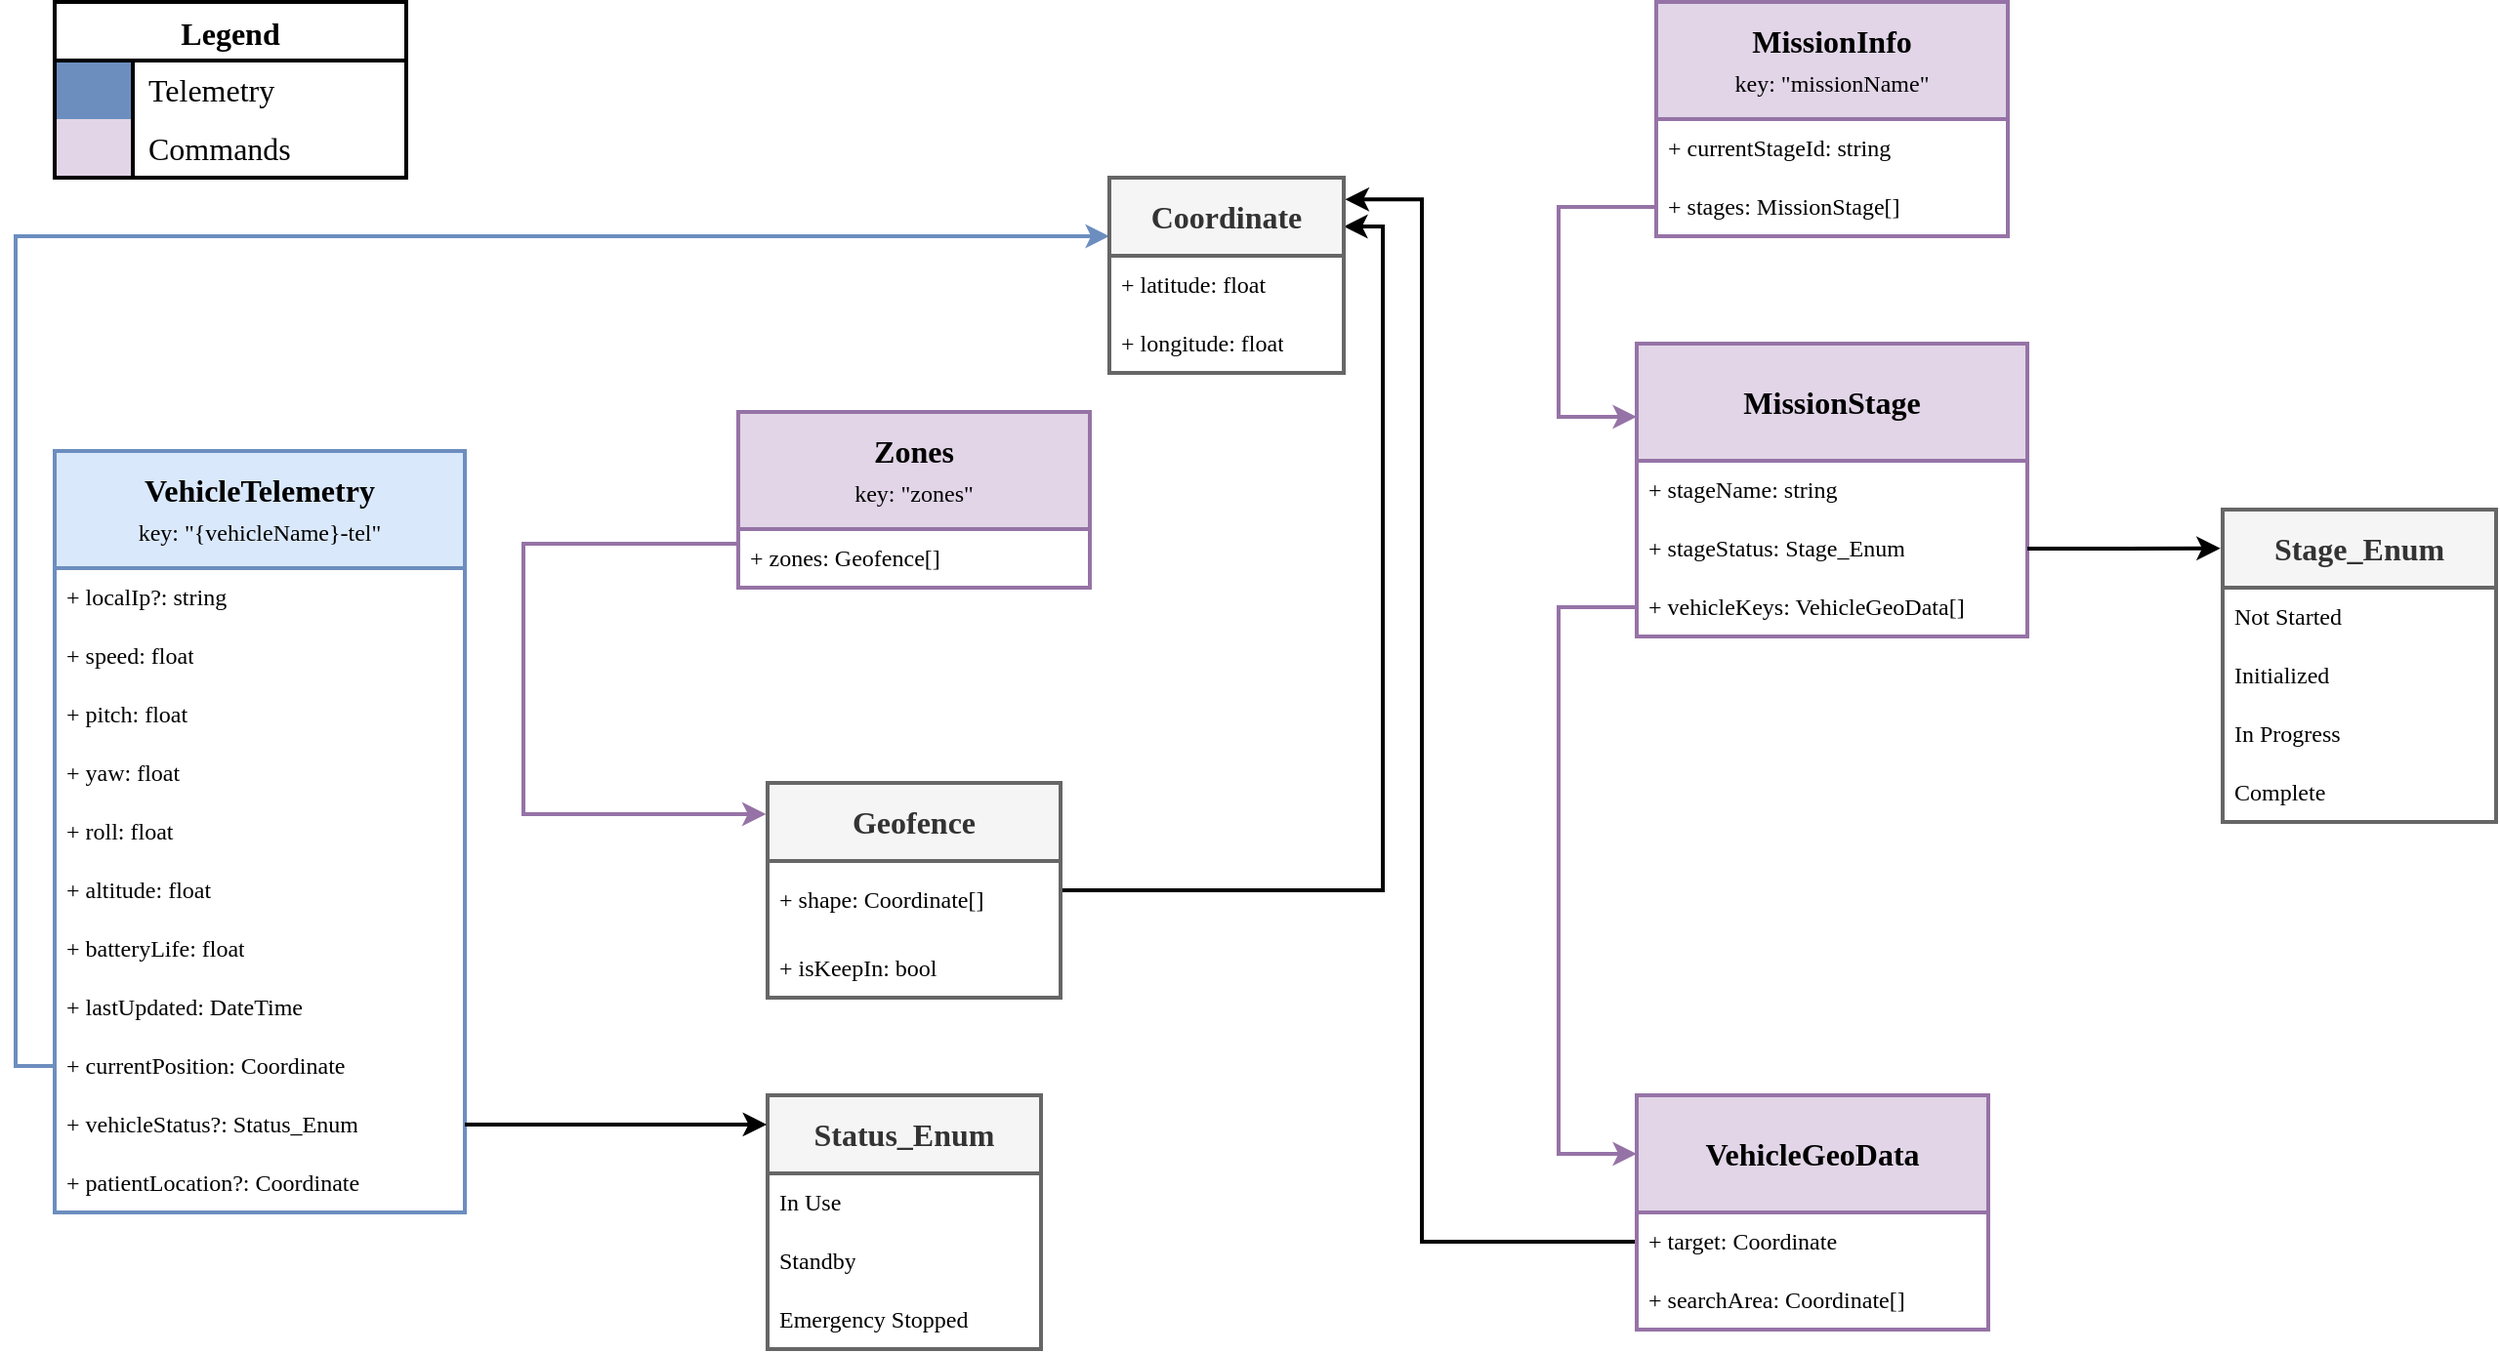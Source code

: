 <mxfile version="24.6.3" type="onedrive">
  <diagram name="Page-1" id="ZVBOZOPymjg8OdqwbYo4">
    <mxGraphModel grid="1" page="1" gridSize="10" guides="1" tooltips="1" connect="1" arrows="1" fold="1" pageScale="1" pageWidth="1100" pageHeight="850" math="0" shadow="0">
      <root>
        <mxCell id="0" />
        <mxCell id="1" parent="0" />
        <mxCell id="JBOzCxyKF4kcGiybDYba-2" value="&lt;font style=&quot;&quot;&gt;&lt;font style=&quot;font-size: 16px;&quot;&gt;VehicleTelemetry &lt;/font&gt;&lt;br&gt;&lt;span style=&quot;font-size: 12px; font-weight: normal;&quot;&gt;key: &quot;{vehicleName}-tel&quot;&lt;/span&gt;&lt;/font&gt;" style="swimlane;fontStyle=1;childLayout=stackLayout;horizontal=1;startSize=60;horizontalStack=0;resizeParent=1;resizeParentMax=0;resizeLast=0;collapsible=1;marginBottom=0;whiteSpace=wrap;html=1;fontFamily=Sen;fontSource=https%3A%2F%2Ffonts.googleapis.com%2Fcss%3Ffamily%3DSen;fontSize=16;strokeWidth=2;fillColor=#dae8fc;strokeColor=#6c8ebf;" vertex="1" parent="1">
          <mxGeometry x="-1020" y="290" width="210" height="390" as="geometry" />
        </mxCell>
        <mxCell id="JBOzCxyKF4kcGiybDYba-22" value="+ localIp?: string" style="text;strokeColor=none;fillColor=none;align=left;verticalAlign=middle;spacingLeft=4;spacingRight=4;overflow=hidden;points=[[0,0.5],[1,0.5]];portConstraint=eastwest;rotatable=0;whiteSpace=wrap;html=1;fontFamily=Sen;fontSource=https%3A%2F%2Ffonts.googleapis.com%2Fcss%3Ffamily%3DSen;" vertex="1" parent="JBOzCxyKF4kcGiybDYba-2">
          <mxGeometry y="60" width="210" height="30" as="geometry" />
        </mxCell>
        <mxCell id="JBOzCxyKF4kcGiybDYba-3" value="+ speed: float" style="text;strokeColor=none;fillColor=none;align=left;verticalAlign=middle;spacingLeft=4;spacingRight=4;overflow=hidden;points=[[0,0.5],[1,0.5]];portConstraint=eastwest;rotatable=0;whiteSpace=wrap;html=1;fontFamily=Sen;fontSource=https%3A%2F%2Ffonts.googleapis.com%2Fcss%3Ffamily%3DSen;" vertex="1" parent="JBOzCxyKF4kcGiybDYba-2">
          <mxGeometry y="90" width="210" height="30" as="geometry" />
        </mxCell>
        <mxCell id="JBOzCxyKF4kcGiybDYba-4" value="+ pitch: float" style="text;strokeColor=none;fillColor=none;align=left;verticalAlign=middle;spacingLeft=4;spacingRight=4;overflow=hidden;points=[[0,0.5],[1,0.5]];portConstraint=eastwest;rotatable=0;whiteSpace=wrap;html=1;fontFamily=Sen;fontSource=https%3A%2F%2Ffonts.googleapis.com%2Fcss%3Ffamily%3DSen;" vertex="1" parent="JBOzCxyKF4kcGiybDYba-2">
          <mxGeometry y="120" width="210" height="30" as="geometry" />
        </mxCell>
        <mxCell id="JBOzCxyKF4kcGiybDYba-5" value="+ yaw: float" style="text;strokeColor=none;fillColor=none;align=left;verticalAlign=middle;spacingLeft=4;spacingRight=4;overflow=hidden;points=[[0,0.5],[1,0.5]];portConstraint=eastwest;rotatable=0;whiteSpace=wrap;html=1;fontFamily=Sen;fontSource=https%3A%2F%2Ffonts.googleapis.com%2Fcss%3Ffamily%3DSen;" vertex="1" parent="JBOzCxyKF4kcGiybDYba-2">
          <mxGeometry y="150" width="210" height="30" as="geometry" />
        </mxCell>
        <mxCell id="JBOzCxyKF4kcGiybDYba-9" value="+ roll: float" style="text;strokeColor=none;fillColor=none;align=left;verticalAlign=middle;spacingLeft=4;spacingRight=4;overflow=hidden;points=[[0,0.5],[1,0.5]];portConstraint=eastwest;rotatable=0;whiteSpace=wrap;html=1;fontFamily=Sen;fontSource=https%3A%2F%2Ffonts.googleapis.com%2Fcss%3Ffamily%3DSen;" vertex="1" parent="JBOzCxyKF4kcGiybDYba-2">
          <mxGeometry y="180" width="210" height="30" as="geometry" />
        </mxCell>
        <mxCell id="JBOzCxyKF4kcGiybDYba-8" value="+ altitude: float" style="text;strokeColor=none;fillColor=none;align=left;verticalAlign=middle;spacingLeft=4;spacingRight=4;overflow=hidden;points=[[0,0.5],[1,0.5]];portConstraint=eastwest;rotatable=0;whiteSpace=wrap;html=1;fontFamily=Sen;fontSource=https%3A%2F%2Ffonts.googleapis.com%2Fcss%3Ffamily%3DSen;" vertex="1" parent="JBOzCxyKF4kcGiybDYba-2">
          <mxGeometry y="210" width="210" height="30" as="geometry" />
        </mxCell>
        <mxCell id="JBOzCxyKF4kcGiybDYba-7" value="+ batteryLife: float" style="text;strokeColor=none;fillColor=none;align=left;verticalAlign=middle;spacingLeft=4;spacingRight=4;overflow=hidden;points=[[0,0.5],[1,0.5]];portConstraint=eastwest;rotatable=0;whiteSpace=wrap;html=1;fontFamily=Sen;fontSource=https%3A%2F%2Ffonts.googleapis.com%2Fcss%3Ffamily%3DSen;" vertex="1" parent="JBOzCxyKF4kcGiybDYba-2">
          <mxGeometry y="240" width="210" height="30" as="geometry" />
        </mxCell>
        <mxCell id="JBOzCxyKF4kcGiybDYba-6" value="+ lastUpdated: DateTime" style="text;strokeColor=none;fillColor=none;align=left;verticalAlign=middle;spacingLeft=4;spacingRight=4;overflow=hidden;points=[[0,0.5],[1,0.5]];portConstraint=eastwest;rotatable=0;whiteSpace=wrap;html=1;fontFamily=Sen;fontSource=https%3A%2F%2Ffonts.googleapis.com%2Fcss%3Ffamily%3DSen;" vertex="1" parent="JBOzCxyKF4kcGiybDYba-2">
          <mxGeometry y="270" width="210" height="30" as="geometry" />
        </mxCell>
        <mxCell id="JBOzCxyKF4kcGiybDYba-42" value="+ currentPosition: Coordinate" style="text;strokeColor=none;fillColor=none;align=left;verticalAlign=middle;spacingLeft=4;spacingRight=4;overflow=hidden;points=[[0,0.5],[1,0.5]];portConstraint=eastwest;rotatable=0;whiteSpace=wrap;html=1;fontFamily=Sen;fontSource=https%3A%2F%2Ffonts.googleapis.com%2Fcss%3Ffamily%3DSen;" vertex="1" parent="JBOzCxyKF4kcGiybDYba-2">
          <mxGeometry y="300" width="210" height="30" as="geometry" />
        </mxCell>
        <mxCell id="o4jwhLANQ3BsJ6v3ssTc-2" value="+ vehicleStatus?: Status_Enum" style="text;strokeColor=none;fillColor=none;align=left;verticalAlign=middle;spacingLeft=4;spacingRight=4;overflow=hidden;points=[[0,0.5],[1,0.5]];portConstraint=eastwest;rotatable=0;whiteSpace=wrap;html=1;fontFamily=Sen;fontSource=https%3A%2F%2Ffonts.googleapis.com%2Fcss%3Ffamily%3DSen;" vertex="1" parent="JBOzCxyKF4kcGiybDYba-2">
          <mxGeometry y="330" width="210" height="30" as="geometry" />
        </mxCell>
        <mxCell id="--DR1wKfRveWgKbTQpy6-1" value="+ patientLocation?: Coordinate" style="text;strokeColor=none;fillColor=none;align=left;verticalAlign=middle;spacingLeft=4;spacingRight=4;overflow=hidden;points=[[0,0.5],[1,0.5]];portConstraint=eastwest;rotatable=0;whiteSpace=wrap;html=1;fontFamily=Sen;fontSource=https%3A%2F%2Ffonts.googleapis.com%2Fcss%3Ffamily%3DSen;" vertex="1" parent="JBOzCxyKF4kcGiybDYba-2">
          <mxGeometry y="360" width="210" height="30" as="geometry" />
        </mxCell>
        <mxCell id="tJRRS9a5sce-Qi3CrdKS-4" style="edgeStyle=orthogonalEdgeStyle;rounded=0;orthogonalLoop=1;jettySize=auto;html=1;entryX=1.006;entryY=0.111;entryDx=0;entryDy=0;exitX=0;exitY=0.5;exitDx=0;exitDy=0;strokeWidth=2;entryPerimeter=0;" edge="1" parent="1" source="JBOzCxyKF4kcGiybDYba-23" target="JBOzCxyKF4kcGiybDYba-11">
          <mxGeometry relative="1" as="geometry">
            <Array as="points">
              <mxPoint x="-320" y="695" />
              <mxPoint x="-320" y="161" />
            </Array>
          </mxGeometry>
        </mxCell>
        <mxCell id="JBOzCxyKF4kcGiybDYba-21" value="&lt;font style=&quot;&quot;&gt;&lt;font style=&quot;font-size: 16px;&quot;&gt;VehicleGeoData&lt;/font&gt;&lt;br&gt;&lt;/font&gt;" style="swimlane;fontStyle=1;childLayout=stackLayout;horizontal=1;startSize=60;horizontalStack=0;resizeParent=1;resizeParentMax=0;resizeLast=0;collapsible=1;marginBottom=0;whiteSpace=wrap;html=1;fontFamily=Sen;fontSource=https%3A%2F%2Ffonts.googleapis.com%2Fcss%3Ffamily%3DSen;fontSize=16;strokeWidth=2;fillColor=#e1d5e7;strokeColor=#9673a6;" vertex="1" parent="1">
          <mxGeometry x="-210" y="620" width="180" height="120" as="geometry" />
        </mxCell>
        <mxCell id="JBOzCxyKF4kcGiybDYba-23" value="+ target: Coordinate" style="text;strokeColor=none;fillColor=none;align=left;verticalAlign=middle;spacingLeft=4;spacingRight=4;overflow=hidden;points=[[0,0.5],[1,0.5]];portConstraint=eastwest;rotatable=0;whiteSpace=wrap;html=1;fontFamily=Sen;fontSource=https%3A%2F%2Ffonts.googleapis.com%2Fcss%3Ffamily%3DSen;" vertex="1" parent="JBOzCxyKF4kcGiybDYba-21">
          <mxGeometry y="60" width="180" height="30" as="geometry" />
        </mxCell>
        <mxCell id="JBOzCxyKF4kcGiybDYba-24" value="+ searchArea: Coordinate[]" style="text;strokeColor=none;fillColor=none;align=left;verticalAlign=middle;spacingLeft=4;spacingRight=4;overflow=hidden;points=[[0,0.5],[1,0.5]];portConstraint=eastwest;rotatable=0;whiteSpace=wrap;html=1;fontFamily=Sen;fontSource=https%3A%2F%2Ffonts.googleapis.com%2Fcss%3Ffamily%3DSen;" vertex="1" parent="JBOzCxyKF4kcGiybDYba-21">
          <mxGeometry y="90" width="180" height="30" as="geometry" />
        </mxCell>
        <mxCell id="7jIuEses9-9phUZ3NibQ-2" value="&lt;font style=&quot;&quot;&gt;&lt;font style=&quot;font-size: 16px;&quot;&gt;Zones&lt;/font&gt;&lt;br&gt;&lt;span style=&quot;font-size: 12px; font-weight: normal;&quot;&gt;key: &quot;zones&quot;&lt;/span&gt;&lt;/font&gt;" style="swimlane;fontStyle=1;childLayout=stackLayout;horizontal=1;startSize=60;horizontalStack=0;resizeParent=1;resizeParentMax=0;resizeLast=0;collapsible=1;marginBottom=0;whiteSpace=wrap;html=1;fontFamily=Sen;fontSource=https%3A%2F%2Ffonts.googleapis.com%2Fcss%3Ffamily%3DSen;fontSize=16;strokeWidth=2;fillColor=#e1d5e7;strokeColor=#9673a6;" vertex="1" parent="1">
          <mxGeometry x="-670" y="270" width="180" height="90" as="geometry" />
        </mxCell>
        <mxCell id="7jIuEses9-9phUZ3NibQ-3" value="+ zones: Geofence[]" style="text;strokeColor=none;fillColor=none;align=left;verticalAlign=middle;spacingLeft=4;spacingRight=4;overflow=hidden;points=[[0,0.5],[1,0.5]];portConstraint=eastwest;rotatable=0;whiteSpace=wrap;html=1;fontFamily=Sen;fontSource=https%3A%2F%2Ffonts.googleapis.com%2Fcss%3Ffamily%3DSen;" vertex="1" parent="7jIuEses9-9phUZ3NibQ-2">
          <mxGeometry y="60" width="180" height="30" as="geometry" />
        </mxCell>
        <mxCell id="tJRRS9a5sce-Qi3CrdKS-2" style="edgeStyle=orthogonalEdgeStyle;rounded=0;orthogonalLoop=1;jettySize=auto;html=1;entryX=1;entryY=0.25;entryDx=0;entryDy=0;strokeWidth=2;" edge="1" parent="1" source="7jIuEses9-9phUZ3NibQ-4" target="JBOzCxyKF4kcGiybDYba-11">
          <mxGeometry relative="1" as="geometry">
            <Array as="points">
              <mxPoint x="-340" y="515" />
              <mxPoint x="-340" y="175" />
            </Array>
          </mxGeometry>
        </mxCell>
        <mxCell id="7jIuEses9-9phUZ3NibQ-4" value="&lt;font style=&quot;&quot;&gt;&lt;font style=&quot;font-size: 16px;&quot;&gt;Geofence&lt;/font&gt;&lt;br&gt;&lt;/font&gt;" style="swimlane;fontStyle=1;childLayout=stackLayout;horizontal=1;startSize=40;horizontalStack=0;resizeParent=1;resizeParentMax=0;resizeLast=0;collapsible=1;marginBottom=0;whiteSpace=wrap;html=1;fontFamily=Sen;fontSource=https%3A%2F%2Ffonts.googleapis.com%2Fcss%3Ffamily%3DSen;fontSize=16;strokeWidth=2;fillColor=#f5f5f5;fontColor=#333333;strokeColor=#666666;" vertex="1" parent="1">
          <mxGeometry x="-655" y="460" width="150" height="110" as="geometry" />
        </mxCell>
        <mxCell id="7jIuEses9-9phUZ3NibQ-6" value="+ shape: Coordinate[]" style="text;strokeColor=none;fillColor=none;align=left;verticalAlign=middle;spacingLeft=4;spacingRight=4;overflow=hidden;points=[[0,0.5],[1,0.5]];portConstraint=eastwest;rotatable=0;whiteSpace=wrap;html=1;fontFamily=Sen;fontSource=https%3A%2F%2Ffonts.googleapis.com%2Fcss%3Ffamily%3DSen;" vertex="1" parent="7jIuEses9-9phUZ3NibQ-4">
          <mxGeometry y="40" width="150" height="40" as="geometry" />
        </mxCell>
        <mxCell id="7jIuEses9-9phUZ3NibQ-5" value="+ isKeepIn: bool" style="text;strokeColor=none;fillColor=none;align=left;verticalAlign=middle;spacingLeft=4;spacingRight=4;overflow=hidden;points=[[0,0.5],[1,0.5]];portConstraint=eastwest;rotatable=0;whiteSpace=wrap;html=1;fontFamily=Sen;fontSource=https%3A%2F%2Ffonts.googleapis.com%2Fcss%3Ffamily%3DSen;" vertex="1" parent="7jIuEses9-9phUZ3NibQ-4">
          <mxGeometry y="80" width="150" height="30" as="geometry" />
        </mxCell>
        <mxCell id="UAhzRjT6HhTKyUCTO6og-1" value="" style="edgeStyle=orthogonalEdgeStyle;rounded=0;orthogonalLoop=1;jettySize=auto;html=1;strokeWidth=2;fillColor=#dae8fc;strokeColor=#6c8ebf;exitX=0;exitY=0.5;exitDx=0;exitDy=0;" edge="1" parent="1" source="JBOzCxyKF4kcGiybDYba-42" target="JBOzCxyKF4kcGiybDYba-11">
          <mxGeometry relative="1" as="geometry">
            <mxPoint x="-590" y="130" as="targetPoint" />
            <Array as="points">
              <mxPoint x="-1040" y="605" />
              <mxPoint x="-1040" y="180" />
              <mxPoint x="-460" y="180" />
            </Array>
            <mxPoint x="-810" y="585" as="sourcePoint" />
          </mxGeometry>
        </mxCell>
        <mxCell id="JBOzCxyKF4kcGiybDYba-11" value="&lt;font style=&quot;&quot;&gt;&lt;font style=&quot;font-size: 16px;&quot;&gt;Coordinate&lt;/font&gt;&lt;br&gt;&lt;/font&gt;" style="swimlane;fontStyle=1;childLayout=stackLayout;horizontal=1;startSize=40;horizontalStack=0;resizeParent=1;resizeParentMax=0;resizeLast=0;collapsible=1;marginBottom=0;whiteSpace=wrap;html=1;fontFamily=Sen;fontSource=https%3A%2F%2Ffonts.googleapis.com%2Fcss%3Ffamily%3DSen;fontSize=16;strokeWidth=2;fillColor=#f5f5f5;fontColor=#333333;strokeColor=#666666;" vertex="1" parent="1">
          <mxGeometry x="-480" y="150" width="120" height="100" as="geometry" />
        </mxCell>
        <mxCell id="JBOzCxyKF4kcGiybDYba-12" value="+ latitude: float" style="text;strokeColor=none;fillColor=none;align=left;verticalAlign=middle;spacingLeft=4;spacingRight=4;overflow=hidden;points=[[0,0.5],[1,0.5]];portConstraint=eastwest;rotatable=0;whiteSpace=wrap;html=1;fontFamily=Sen;fontSource=https%3A%2F%2Ffonts.googleapis.com%2Fcss%3Ffamily%3DSen;" vertex="1" parent="JBOzCxyKF4kcGiybDYba-11">
          <mxGeometry y="40" width="120" height="30" as="geometry" />
        </mxCell>
        <mxCell id="JBOzCxyKF4kcGiybDYba-13" value="+ longitude: float" style="text;strokeColor=none;fillColor=none;align=left;verticalAlign=middle;spacingLeft=4;spacingRight=4;overflow=hidden;points=[[0,0.5],[1,0.5]];portConstraint=eastwest;rotatable=0;whiteSpace=wrap;html=1;fontFamily=Sen;fontSource=https%3A%2F%2Ffonts.googleapis.com%2Fcss%3Ffamily%3DSen;" vertex="1" parent="JBOzCxyKF4kcGiybDYba-11">
          <mxGeometry y="70" width="120" height="30" as="geometry" />
        </mxCell>
        <mxCell id="HnAsZbLMKMywxmPnx5cG-5" value="&lt;font style=&quot;&quot;&gt;&lt;font style=&quot;font-size: 16px;&quot;&gt;Stage_Enum&lt;/font&gt;&lt;br&gt;&lt;/font&gt;" style="swimlane;fontStyle=1;childLayout=stackLayout;horizontal=1;startSize=40;horizontalStack=0;resizeParent=1;resizeParentMax=0;resizeLast=0;collapsible=1;marginBottom=0;whiteSpace=wrap;html=1;fontFamily=Sen;fontSource=https%3A%2F%2Ffonts.googleapis.com%2Fcss%3Ffamily%3DSen;fontSize=16;strokeWidth=2;fillColor=#f5f5f5;fontColor=#333333;strokeColor=#666666;" vertex="1" parent="1">
          <mxGeometry x="90" y="320" width="140" height="160" as="geometry" />
        </mxCell>
        <mxCell id="HnAsZbLMKMywxmPnx5cG-6" value="Not Started&lt;span style=&quot;white-space: pre;&quot;&gt; &lt;/span&gt;" style="text;strokeColor=none;fillColor=none;align=left;verticalAlign=middle;spacingLeft=4;spacingRight=4;overflow=hidden;points=[[0,0.5],[1,0.5]];portConstraint=eastwest;rotatable=0;whiteSpace=wrap;html=1;fontFamily=Sen;fontSource=https%3A%2F%2Ffonts.googleapis.com%2Fcss%3Ffamily%3DSen;" vertex="1" parent="HnAsZbLMKMywxmPnx5cG-5">
          <mxGeometry y="40" width="140" height="30" as="geometry" />
        </mxCell>
        <mxCell id="HnAsZbLMKMywxmPnx5cG-11" value="Initialized" style="text;strokeColor=none;fillColor=none;align=left;verticalAlign=middle;spacingLeft=4;spacingRight=4;overflow=hidden;points=[[0,0.5],[1,0.5]];portConstraint=eastwest;rotatable=0;whiteSpace=wrap;html=1;fontFamily=Sen;fontSource=https%3A%2F%2Ffonts.googleapis.com%2Fcss%3Ffamily%3DSen;" vertex="1" parent="HnAsZbLMKMywxmPnx5cG-5">
          <mxGeometry y="70" width="140" height="30" as="geometry" />
        </mxCell>
        <mxCell id="HnAsZbLMKMywxmPnx5cG-7" value="In Progress" style="text;strokeColor=none;fillColor=none;align=left;verticalAlign=middle;spacingLeft=4;spacingRight=4;overflow=hidden;points=[[0,0.5],[1,0.5]];portConstraint=eastwest;rotatable=0;whiteSpace=wrap;html=1;fontFamily=Sen;fontSource=https%3A%2F%2Ffonts.googleapis.com%2Fcss%3Ffamily%3DSen;" vertex="1" parent="HnAsZbLMKMywxmPnx5cG-5">
          <mxGeometry y="100" width="140" height="30" as="geometry" />
        </mxCell>
        <mxCell id="HnAsZbLMKMywxmPnx5cG-8" value="Complete" style="text;strokeColor=none;fillColor=none;align=left;verticalAlign=middle;spacingLeft=4;spacingRight=4;overflow=hidden;points=[[0,0.5],[1,0.5]];portConstraint=eastwest;rotatable=0;whiteSpace=wrap;html=1;fontFamily=Sen;fontSource=https%3A%2F%2Ffonts.googleapis.com%2Fcss%3Ffamily%3DSen;" vertex="1" parent="HnAsZbLMKMywxmPnx5cG-5">
          <mxGeometry y="130" width="140" height="30" as="geometry" />
        </mxCell>
        <mxCell id="f2xGlYsWyJnSL1-jIEG4-2" value="" style="group;strokeWidth=2;imageWidth=22;imageHeight=22;" connectable="0" vertex="1" parent="1">
          <mxGeometry x="-1020" y="60" width="180" height="90" as="geometry" />
        </mxCell>
        <mxCell id="NCcOp1txf7NKBa47dfzq-38" value="" style="rounded=0;whiteSpace=wrap;html=1;fillColor=#6C8EBF;strokeColor=none;" vertex="1" parent="f2xGlYsWyJnSL1-jIEG4-2">
          <mxGeometry y="30" width="40" height="30" as="geometry" />
        </mxCell>
        <mxCell id="f2xGlYsWyJnSL1-jIEG4-1" value="" style="rounded=0;whiteSpace=wrap;html=1;fillColor=#e1d5e7;strokeColor=none;" vertex="1" parent="f2xGlYsWyJnSL1-jIEG4-2">
          <mxGeometry y="60" width="40" height="30" as="geometry" />
        </mxCell>
        <mxCell id="NCcOp1txf7NKBa47dfzq-28" value="Legend" style="shape=table;startSize=30;container=1;collapsible=0;childLayout=tableLayout;fixedRows=1;rowLines=0;fontStyle=1;fontSize=16;fontFamily=Sen;fontSource=https%3A%2F%2Ffonts.googleapis.com%2Fcss%3Ffamily%3DSen;strokeWidth=2;" vertex="1" parent="f2xGlYsWyJnSL1-jIEG4-2">
          <mxGeometry width="180" height="90" as="geometry" />
        </mxCell>
        <mxCell id="NCcOp1txf7NKBa47dfzq-29" value="" style="shape=tableRow;horizontal=0;startSize=0;swimlaneHead=0;swimlaneBody=0;top=0;left=0;bottom=0;right=0;collapsible=0;dropTarget=0;fillColor=none;points=[[0,0.5],[1,0.5]];portConstraint=eastwest;strokeColor=inherit;fontSize=16;" vertex="1" parent="NCcOp1txf7NKBa47dfzq-28">
          <mxGeometry y="30" width="180" height="30" as="geometry" />
        </mxCell>
        <mxCell id="NCcOp1txf7NKBa47dfzq-30" value="" style="shape=partialRectangle;html=1;whiteSpace=wrap;connectable=0;fillColor=none;top=0;left=0;bottom=0;right=0;overflow=hidden;pointerEvents=1;strokeColor=inherit;fontSize=16;" vertex="1" parent="NCcOp1txf7NKBa47dfzq-29">
          <mxGeometry width="40" height="30" as="geometry">
            <mxRectangle width="40" height="30" as="alternateBounds" />
          </mxGeometry>
        </mxCell>
        <mxCell id="NCcOp1txf7NKBa47dfzq-31" value="&lt;font data-font-src=&quot;https://fonts.googleapis.com/css?family=Sen&quot; face=&quot;Sen&quot;&gt;Telemetry&lt;/font&gt;" style="shape=partialRectangle;html=1;whiteSpace=wrap;connectable=0;fillColor=none;top=0;left=0;bottom=0;right=0;align=left;spacingLeft=6;overflow=hidden;strokeColor=inherit;fontSize=16;" vertex="1" parent="NCcOp1txf7NKBa47dfzq-29">
          <mxGeometry x="40" width="140" height="30" as="geometry">
            <mxRectangle width="140" height="30" as="alternateBounds" />
          </mxGeometry>
        </mxCell>
        <mxCell id="NCcOp1txf7NKBa47dfzq-32" value="" style="shape=tableRow;horizontal=0;startSize=0;swimlaneHead=0;swimlaneBody=0;top=0;left=0;bottom=0;right=0;collapsible=0;dropTarget=0;fillColor=none;points=[[0,0.5],[1,0.5]];portConstraint=eastwest;strokeColor=inherit;fontSize=16;" vertex="1" parent="NCcOp1txf7NKBa47dfzq-28">
          <mxGeometry y="60" width="180" height="30" as="geometry" />
        </mxCell>
        <mxCell id="NCcOp1txf7NKBa47dfzq-33" value="" style="shape=partialRectangle;html=1;whiteSpace=wrap;connectable=0;fillColor=none;top=0;left=0;bottom=0;right=0;overflow=hidden;strokeColor=inherit;fontSize=16;" vertex="1" parent="NCcOp1txf7NKBa47dfzq-32">
          <mxGeometry width="40" height="30" as="geometry">
            <mxRectangle width="40" height="30" as="alternateBounds" />
          </mxGeometry>
        </mxCell>
        <mxCell id="NCcOp1txf7NKBa47dfzq-34" value="&lt;font face=&quot;Sen&quot;&gt;Commands&lt;/font&gt;" style="shape=partialRectangle;html=1;whiteSpace=wrap;connectable=0;fillColor=none;top=0;left=0;bottom=0;right=0;align=left;spacingLeft=6;overflow=hidden;strokeColor=inherit;fontSize=16;" vertex="1" parent="NCcOp1txf7NKBa47dfzq-32">
          <mxGeometry x="40" width="140" height="30" as="geometry">
            <mxRectangle width="140" height="30" as="alternateBounds" />
          </mxGeometry>
        </mxCell>
        <mxCell id="YJ6jWMHQu3_akrPUAfsv-1" value="&lt;font style=&quot;&quot;&gt;MissionInfo&lt;br&gt;&lt;span style=&quot;font-size: 12px; font-weight: normal;&quot;&gt;key: &quot;missionName&quot;&lt;/span&gt;&lt;/font&gt;" style="swimlane;fontStyle=1;childLayout=stackLayout;horizontal=1;startSize=60;horizontalStack=0;resizeParent=1;resizeParentMax=0;resizeLast=0;collapsible=1;marginBottom=0;whiteSpace=wrap;html=1;fontFamily=Sen;fontSource=https%3A%2F%2Ffonts.googleapis.com%2Fcss%3Ffamily%3DSen;fontSize=16;strokeWidth=2;fillColor=#e1d5e7;strokeColor=#9673a6;" vertex="1" parent="1">
          <mxGeometry x="-200" y="60" width="180" height="120" as="geometry" />
        </mxCell>
        <mxCell id="HnAsZbLMKMywxmPnx5cG-2" value="+ currentStageId: string" style="text;strokeColor=none;fillColor=none;align=left;verticalAlign=middle;spacingLeft=4;spacingRight=4;overflow=hidden;points=[[0,0.5],[1,0.5]];portConstraint=eastwest;rotatable=0;whiteSpace=wrap;html=1;fontFamily=Sen;fontSource=https%3A%2F%2Ffonts.googleapis.com%2Fcss%3Ffamily%3DSen;" vertex="1" parent="YJ6jWMHQu3_akrPUAfsv-1">
          <mxGeometry y="60" width="180" height="30" as="geometry" />
        </mxCell>
        <mxCell id="o4jwhLANQ3BsJ6v3ssTc-1" value="+ stages: MissionStage[]" style="text;strokeColor=none;fillColor=none;align=left;verticalAlign=middle;spacingLeft=4;spacingRight=4;overflow=hidden;points=[[0,0.5],[1,0.5]];portConstraint=eastwest;rotatable=0;whiteSpace=wrap;html=1;fontFamily=Sen;fontSource=https%3A%2F%2Ffonts.googleapis.com%2Fcss%3Ffamily%3DSen;" vertex="1" parent="YJ6jWMHQu3_akrPUAfsv-1">
          <mxGeometry y="90" width="180" height="30" as="geometry" />
        </mxCell>
        <mxCell id="YJ6jWMHQu3_akrPUAfsv-17" value="&lt;font style=&quot;&quot;&gt;MissionStage&lt;br&gt;&lt;/font&gt;" style="swimlane;fontStyle=1;childLayout=stackLayout;horizontal=1;startSize=60;horizontalStack=0;resizeParent=1;resizeParentMax=0;resizeLast=0;collapsible=1;marginBottom=0;whiteSpace=wrap;html=1;fontFamily=Sen;fontSource=https%3A%2F%2Ffonts.googleapis.com%2Fcss%3Ffamily%3DSen;fontSize=16;strokeWidth=2;fillColor=#e1d5e7;strokeColor=#9673a6;" vertex="1" parent="1">
          <mxGeometry x="-210" y="235" width="200" height="150" as="geometry" />
        </mxCell>
        <mxCell id="YJ6jWMHQu3_akrPUAfsv-19" value="+ stageName: string" style="text;strokeColor=none;fillColor=none;align=left;verticalAlign=middle;spacingLeft=4;spacingRight=4;overflow=hidden;points=[[0,0.5],[1,0.5]];portConstraint=eastwest;rotatable=0;whiteSpace=wrap;html=1;fontFamily=Sen;fontSource=https%3A%2F%2Ffonts.googleapis.com%2Fcss%3Ffamily%3DSen;" vertex="1" parent="YJ6jWMHQu3_akrPUAfsv-17">
          <mxGeometry y="60" width="200" height="30" as="geometry" />
        </mxCell>
        <mxCell id="YJ6jWMHQu3_akrPUAfsv-20" value="+ stageStatus: Stage_Enum" style="text;strokeColor=none;fillColor=none;align=left;verticalAlign=middle;spacingLeft=4;spacingRight=4;overflow=hidden;points=[[0,0.5],[1,0.5]];portConstraint=eastwest;rotatable=0;whiteSpace=wrap;html=1;fontFamily=Sen;fontSource=https%3A%2F%2Ffonts.googleapis.com%2Fcss%3Ffamily%3DSen;" vertex="1" parent="YJ6jWMHQu3_akrPUAfsv-17">
          <mxGeometry y="90" width="200" height="30" as="geometry" />
        </mxCell>
        <mxCell id="YJ6jWMHQu3_akrPUAfsv-21" value="+ vehicleKeys: VehicleGeoData[]" style="text;strokeColor=none;fillColor=none;align=left;verticalAlign=middle;spacingLeft=4;spacingRight=4;overflow=hidden;points=[[0,0.5],[1,0.5]];portConstraint=eastwest;rotatable=0;whiteSpace=wrap;html=1;fontFamily=Sen;fontSource=https%3A%2F%2Ffonts.googleapis.com%2Fcss%3Ffamily%3DSen;" vertex="1" parent="YJ6jWMHQu3_akrPUAfsv-17">
          <mxGeometry y="120" width="200" height="30" as="geometry" />
        </mxCell>
        <mxCell id="o4jwhLANQ3BsJ6v3ssTc-4" value="&lt;font style=&quot;&quot;&gt;&lt;font style=&quot;font-size: 16px;&quot;&gt;Status_Enum&lt;/font&gt;&lt;br&gt;&lt;/font&gt;" style="swimlane;fontStyle=1;childLayout=stackLayout;horizontal=1;startSize=40;horizontalStack=0;resizeParent=1;resizeParentMax=0;resizeLast=0;collapsible=1;marginBottom=0;whiteSpace=wrap;html=1;fontFamily=Sen;fontSource=https%3A%2F%2Ffonts.googleapis.com%2Fcss%3Ffamily%3DSen;fontSize=16;strokeWidth=2;fillColor=#f5f5f5;fontColor=#333333;strokeColor=#666666;" vertex="1" parent="1">
          <mxGeometry x="-655" y="620" width="140" height="130" as="geometry" />
        </mxCell>
        <mxCell id="o4jwhLANQ3BsJ6v3ssTc-5" value="In Use" style="text;strokeColor=none;fillColor=none;align=left;verticalAlign=middle;spacingLeft=4;spacingRight=4;overflow=hidden;points=[[0,0.5],[1,0.5]];portConstraint=eastwest;rotatable=0;whiteSpace=wrap;html=1;fontFamily=Sen;fontSource=https%3A%2F%2Ffonts.googleapis.com%2Fcss%3Ffamily%3DSen;" vertex="1" parent="o4jwhLANQ3BsJ6v3ssTc-4">
          <mxGeometry y="40" width="140" height="30" as="geometry" />
        </mxCell>
        <mxCell id="o4jwhLANQ3BsJ6v3ssTc-6" value="Standby" style="text;strokeColor=none;fillColor=none;align=left;verticalAlign=middle;spacingLeft=4;spacingRight=4;overflow=hidden;points=[[0,0.5],[1,0.5]];portConstraint=eastwest;rotatable=0;whiteSpace=wrap;html=1;fontFamily=Sen;fontSource=https%3A%2F%2Ffonts.googleapis.com%2Fcss%3Ffamily%3DSen;" vertex="1" parent="o4jwhLANQ3BsJ6v3ssTc-4">
          <mxGeometry y="70" width="140" height="30" as="geometry" />
        </mxCell>
        <mxCell id="o4jwhLANQ3BsJ6v3ssTc-7" value="Emergency Stopped" style="text;strokeColor=none;fillColor=none;align=left;verticalAlign=middle;spacingLeft=4;spacingRight=4;overflow=hidden;points=[[0,0.5],[1,0.5]];portConstraint=eastwest;rotatable=0;whiteSpace=wrap;html=1;fontFamily=Sen;fontSource=https%3A%2F%2Ffonts.googleapis.com%2Fcss%3Ffamily%3DSen;" vertex="1" parent="o4jwhLANQ3BsJ6v3ssTc-4">
          <mxGeometry y="100" width="140" height="30" as="geometry" />
        </mxCell>
        <mxCell id="o4jwhLANQ3BsJ6v3ssTc-10" style="edgeStyle=orthogonalEdgeStyle;rounded=0;orthogonalLoop=1;jettySize=auto;html=1;entryX=-0.003;entryY=0.115;entryDx=0;entryDy=0;entryPerimeter=0;strokeWidth=2;" edge="1" parent="1" source="o4jwhLANQ3BsJ6v3ssTc-2" target="o4jwhLANQ3BsJ6v3ssTc-4">
          <mxGeometry relative="1" as="geometry" />
        </mxCell>
        <mxCell id="tJRRS9a5sce-Qi3CrdKS-1" value="" style="edgeStyle=orthogonalEdgeStyle;rounded=0;orthogonalLoop=1;jettySize=auto;html=1;strokeWidth=2;fillColor=#e1d5e7;strokeColor=#9673a6;exitX=0;exitY=0.75;exitDx=0;exitDy=0;entryX=-0.005;entryY=0.145;entryDx=0;entryDy=0;entryPerimeter=0;" edge="1" parent="1" source="7jIuEses9-9phUZ3NibQ-2" target="7jIuEses9-9phUZ3NibQ-4">
          <mxGeometry relative="1" as="geometry">
            <mxPoint x="-660" y="450" as="targetPoint" />
            <Array as="points">
              <mxPoint x="-780" y="338" />
              <mxPoint x="-780" y="476" />
            </Array>
            <mxPoint x="-750" y="500" as="sourcePoint" />
          </mxGeometry>
        </mxCell>
        <mxCell id="tJRRS9a5sce-Qi3CrdKS-5" style="edgeStyle=orthogonalEdgeStyle;rounded=0;orthogonalLoop=1;jettySize=auto;html=1;entryX=0;entryY=0.25;entryDx=0;entryDy=0;strokeWidth=2;fillColor=#e1d5e7;strokeColor=#9673a6;" edge="1" parent="1" source="o4jwhLANQ3BsJ6v3ssTc-1" target="YJ6jWMHQu3_akrPUAfsv-17">
          <mxGeometry relative="1" as="geometry">
            <Array as="points">
              <mxPoint x="-250" y="165" />
              <mxPoint x="-250" y="273" />
            </Array>
          </mxGeometry>
        </mxCell>
        <mxCell id="tJRRS9a5sce-Qi3CrdKS-6" style="edgeStyle=orthogonalEdgeStyle;rounded=0;orthogonalLoop=1;jettySize=auto;html=1;entryX=0;entryY=0.25;entryDx=0;entryDy=0;strokeWidth=2;fillColor=#e1d5e7;strokeColor=#9673a6;" edge="1" parent="1" source="YJ6jWMHQu3_akrPUAfsv-21" target="JBOzCxyKF4kcGiybDYba-21">
          <mxGeometry relative="1" as="geometry">
            <Array as="points">
              <mxPoint x="-250" y="370" />
              <mxPoint x="-250" y="650" />
            </Array>
          </mxGeometry>
        </mxCell>
        <mxCell id="tJRRS9a5sce-Qi3CrdKS-8" style="edgeStyle=orthogonalEdgeStyle;rounded=0;orthogonalLoop=1;jettySize=auto;html=1;entryX=-0.008;entryY=0.124;entryDx=0;entryDy=0;entryPerimeter=0;strokeWidth=2;" edge="1" parent="1" source="YJ6jWMHQu3_akrPUAfsv-20" target="HnAsZbLMKMywxmPnx5cG-5">
          <mxGeometry relative="1" as="geometry">
            <mxPoint x="80" y="300" as="targetPoint" />
            <Array as="points" />
          </mxGeometry>
        </mxCell>
      </root>
    </mxGraphModel>
  </diagram>
</mxfile>
